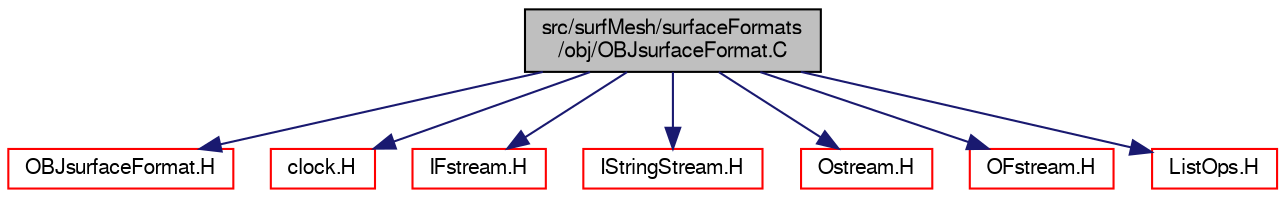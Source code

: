 digraph "src/surfMesh/surfaceFormats/obj/OBJsurfaceFormat.C"
{
  bgcolor="transparent";
  edge [fontname="FreeSans",fontsize="10",labelfontname="FreeSans",labelfontsize="10"];
  node [fontname="FreeSans",fontsize="10",shape=record];
  Node0 [label="src/surfMesh/surfaceFormats\l/obj/OBJsurfaceFormat.C",height=0.2,width=0.4,color="black", fillcolor="grey75", style="filled", fontcolor="black"];
  Node0 -> Node1 [color="midnightblue",fontsize="10",style="solid",fontname="FreeSans"];
  Node1 [label="OBJsurfaceFormat.H",height=0.2,width=0.4,color="red",URL="$a15134.html"];
  Node0 -> Node180 [color="midnightblue",fontsize="10",style="solid",fontname="FreeSans"];
  Node180 [label="clock.H",height=0.2,width=0.4,color="red",URL="$a10205.html"];
  Node0 -> Node182 [color="midnightblue",fontsize="10",style="solid",fontname="FreeSans"];
  Node182 [label="IFstream.H",height=0.2,width=0.4,color="red",URL="$a09059.html"];
  Node0 -> Node184 [color="midnightblue",fontsize="10",style="solid",fontname="FreeSans"];
  Node184 [label="IStringStream.H",height=0.2,width=0.4,color="red",URL="$a09209.html"];
  Node0 -> Node26 [color="midnightblue",fontsize="10",style="solid",fontname="FreeSans"];
  Node26 [label="Ostream.H",height=0.2,width=0.4,color="red",URL="$a09098.html"];
  Node0 -> Node186 [color="midnightblue",fontsize="10",style="solid",fontname="FreeSans"];
  Node186 [label="OFstream.H",height=0.2,width=0.4,color="red",URL="$a09065.html"];
  Node0 -> Node98 [color="midnightblue",fontsize="10",style="solid",fontname="FreeSans"];
  Node98 [label="ListOps.H",height=0.2,width=0.4,color="red",URL="$a08687.html",tooltip="Various functions to operate on Lists. "];
}
